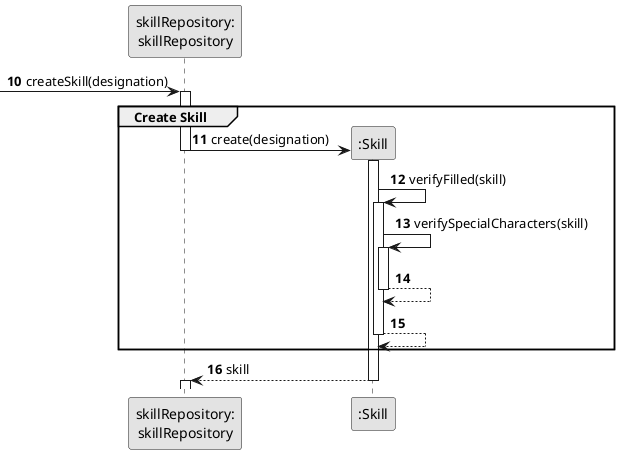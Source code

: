 @startuml
skinparam monochrome true
skinparam packageStyle rectangle
skinparam shadowing false

autonumber 10

participant "skillRepository:\nskillRepository" as skillRepository
participant ":Skill" as Skill

-> skillRepository : createSkill(designation)
activate skillRepository
group Create Skill
    skillRepository-> Skill** : create(designation)
    deactivate skillRepository
        activate Skill

    Skill -> Skill : verifyFilled(skill)
        activate Skill
        Skill -> Skill : verifySpecialCharacters(skill)
        activate Skill
        Skill --> Skill
    deactivate Skill
    Skill --> Skill
    deactivate Skill
end
    Skill --> skillRepository : skill
    deactivate Skill
    activate skillRepository


@enduml